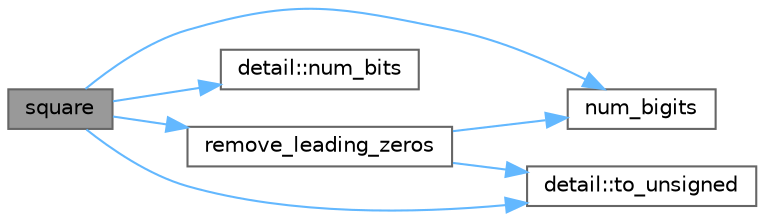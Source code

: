 digraph "square"
{
 // LATEX_PDF_SIZE
  bgcolor="transparent";
  edge [fontname=Helvetica,fontsize=10,labelfontname=Helvetica,labelfontsize=10];
  node [fontname=Helvetica,fontsize=10,shape=box,height=0.2,width=0.4];
  rankdir="LR";
  Node1 [id="Node000001",label="square",height=0.2,width=0.4,color="gray40", fillcolor="grey60", style="filled", fontcolor="black",tooltip=" "];
  Node1 -> Node2 [id="edge1_Node000001_Node000002",color="steelblue1",style="solid",tooltip=" "];
  Node2 [id="Node000002",label="num_bigits",height=0.2,width=0.4,color="grey40", fillcolor="white", style="filled",URL="$classdetail_1_1bigint.html#a6936a1c7856ad4425526284dfdd35780",tooltip=" "];
  Node1 -> Node3 [id="edge2_Node000001_Node000003",color="steelblue1",style="solid",tooltip=" "];
  Node3 [id="Node000003",label="detail::num_bits",height=0.2,width=0.4,color="grey40", fillcolor="white", style="filled",URL="$namespacedetail.html#a68735e92797883ad2a5aa3e0809b181d",tooltip=" "];
  Node1 -> Node4 [id="edge3_Node000001_Node000004",color="steelblue1",style="solid",tooltip=" "];
  Node4 [id="Node000004",label="remove_leading_zeros",height=0.2,width=0.4,color="grey40", fillcolor="white", style="filled",URL="$classdetail_1_1bigint.html#a33cecd2696b17c053bac82a7ac71842c",tooltip=" "];
  Node4 -> Node2 [id="edge4_Node000004_Node000002",color="steelblue1",style="solid",tooltip=" "];
  Node4 -> Node5 [id="edge5_Node000004_Node000005",color="steelblue1",style="solid",tooltip=" "];
  Node5 [id="Node000005",label="detail::to_unsigned",height=0.2,width=0.4,color="grey40", fillcolor="white", style="filled",URL="$namespacedetail.html#a99ea2582e6e3388c7c7b0d58027cbe0b",tooltip=" "];
  Node1 -> Node5 [id="edge6_Node000001_Node000005",color="steelblue1",style="solid",tooltip=" "];
}
